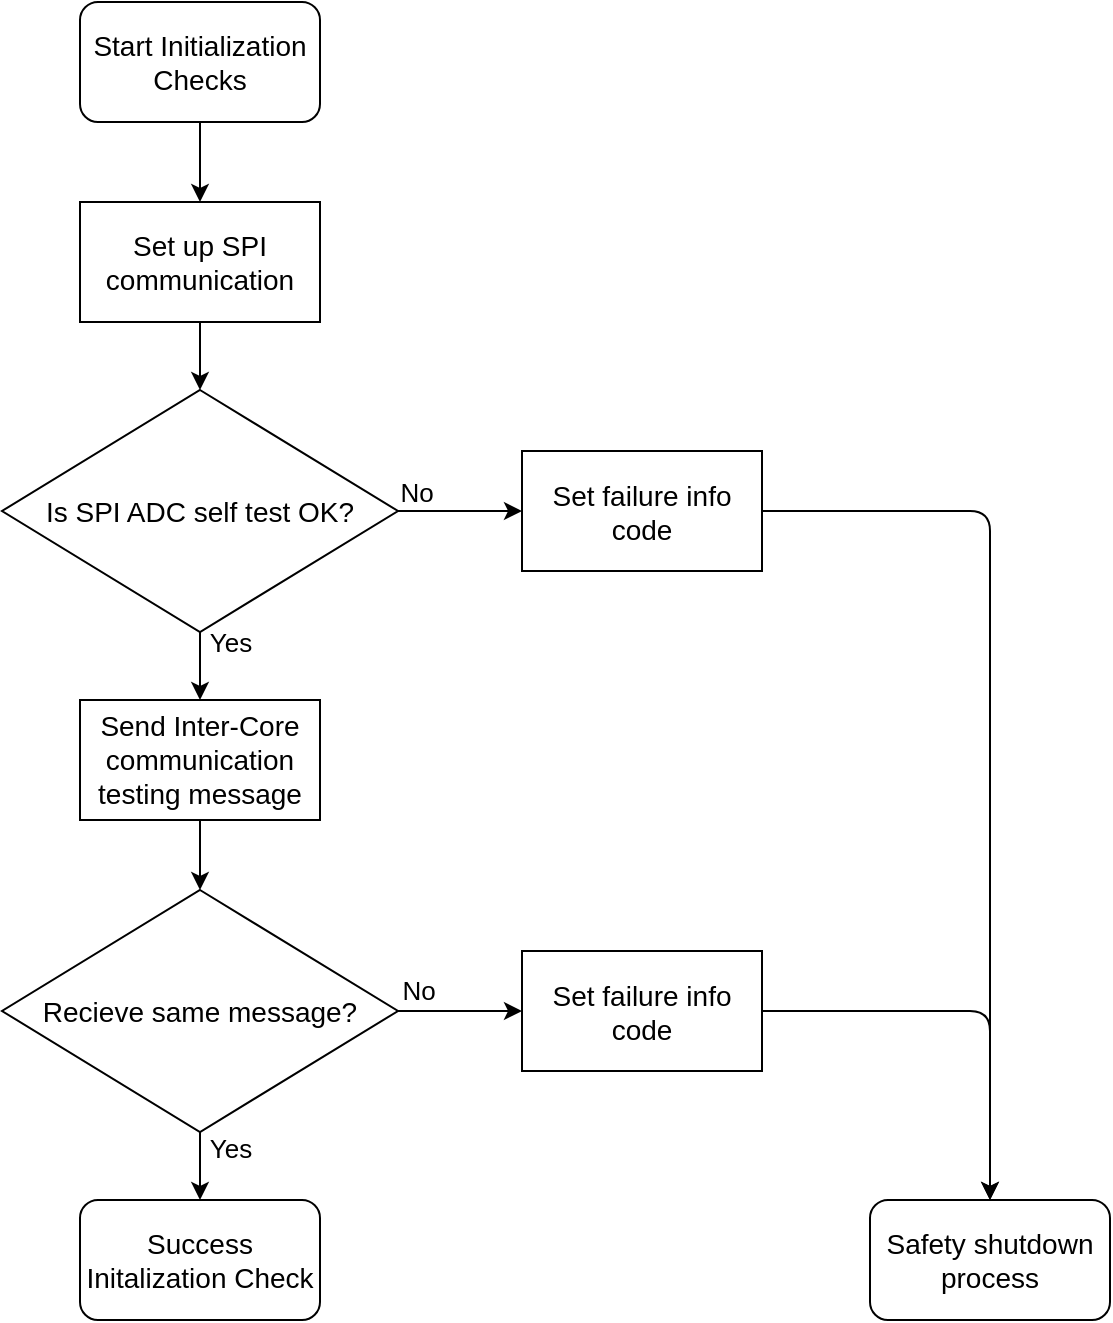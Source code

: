 <mxfile scale="3" border="0">
    <diagram id="LzTGRrPrDBO6Tm46XuKC" name="Page-1">
        <mxGraphModel dx="1511" dy="2076" grid="0" gridSize="10" guides="1" tooltips="1" connect="1" arrows="1" fold="1" page="0" pageScale="1" pageWidth="1600" pageHeight="1200" math="0" shadow="0">
            <root>
                <mxCell id="0"/>
                <mxCell id="1" parent="0"/>
                <mxCell id="362" style="edgeStyle=none;html=1;exitX=0.5;exitY=1;exitDx=0;exitDy=0;fontSize=14;" edge="1" parent="1" source="352" target="353">
                    <mxGeometry relative="1" as="geometry"/>
                </mxCell>
                <mxCell id="352" value="Start Initialization Checks" style="rounded=1;whiteSpace=wrap;html=1;fontSize=14;" vertex="1" parent="1">
                    <mxGeometry x="-309" y="-1048" width="120" height="60" as="geometry"/>
                </mxCell>
                <mxCell id="363" style="edgeStyle=none;html=1;exitX=0.5;exitY=1;exitDx=0;exitDy=0;fontSize=14;" edge="1" parent="1" source="353" target="357">
                    <mxGeometry relative="1" as="geometry"/>
                </mxCell>
                <mxCell id="353" value="Set up SPI communication" style="rounded=0;whiteSpace=wrap;html=1;fontSize=14;" vertex="1" parent="1">
                    <mxGeometry x="-309" y="-948" width="120" height="60" as="geometry"/>
                </mxCell>
                <mxCell id="365" style="edgeStyle=none;html=1;exitX=0.5;exitY=1;exitDx=0;exitDy=0;fontSize=14;" edge="1" parent="1" source="354" target="359">
                    <mxGeometry relative="1" as="geometry"/>
                </mxCell>
                <mxCell id="354" value="Send Inter-Core communication testing message" style="rounded=0;whiteSpace=wrap;html=1;fontSize=14;" vertex="1" parent="1">
                    <mxGeometry x="-309" y="-699" width="120" height="60" as="geometry"/>
                </mxCell>
                <mxCell id="356" value="Success Initalization Check" style="rounded=1;whiteSpace=wrap;html=1;fontSize=14;" vertex="1" parent="1">
                    <mxGeometry x="-309" y="-449" width="120" height="60" as="geometry"/>
                </mxCell>
                <mxCell id="364" style="edgeStyle=none;html=1;exitX=0.5;exitY=1;exitDx=0;exitDy=0;fontSize=14;" edge="1" parent="1" source="357" target="354">
                    <mxGeometry relative="1" as="geometry"/>
                </mxCell>
                <mxCell id="375" value="Yes" style="edgeLabel;html=1;align=center;verticalAlign=middle;resizable=0;points=[];fontSize=13;" vertex="1" connectable="0" parent="364">
                    <mxGeometry x="-0.534" relative="1" as="geometry">
                        <mxPoint x="15" y="-3" as="offset"/>
                    </mxGeometry>
                </mxCell>
                <mxCell id="370" style="edgeStyle=none;html=1;exitX=1;exitY=0.5;exitDx=0;exitDy=0;fontSize=14;" edge="1" parent="1" source="357" target="368">
                    <mxGeometry relative="1" as="geometry"/>
                </mxCell>
                <mxCell id="374" value="No" style="edgeLabel;html=1;align=center;verticalAlign=middle;resizable=0;points=[];fontSize=13;" vertex="1" connectable="0" parent="370">
                    <mxGeometry x="-0.097" y="1" relative="1" as="geometry">
                        <mxPoint x="-19" y="-9" as="offset"/>
                    </mxGeometry>
                </mxCell>
                <mxCell id="357" value="Is SPI ADC self test OK?" style="rhombus;whiteSpace=wrap;html=1;fontSize=14;" vertex="1" parent="1">
                    <mxGeometry x="-348" y="-854" width="198" height="121" as="geometry"/>
                </mxCell>
                <mxCell id="367" style="edgeStyle=none;html=1;exitX=0.5;exitY=1;exitDx=0;exitDy=0;fontSize=14;" edge="1" parent="1" source="359" target="356">
                    <mxGeometry relative="1" as="geometry"/>
                </mxCell>
                <mxCell id="377" value="&lt;font style=&quot;font-size: 13px;&quot;&gt;Yes&lt;/font&gt;" style="edgeLabel;html=1;align=center;verticalAlign=middle;resizable=0;points=[];" vertex="1" connectable="0" parent="367">
                    <mxGeometry x="-0.531" y="-1" relative="1" as="geometry">
                        <mxPoint x="16" as="offset"/>
                    </mxGeometry>
                </mxCell>
                <mxCell id="371" style="edgeStyle=none;html=1;exitX=1;exitY=0.5;exitDx=0;exitDy=0;fontSize=14;" edge="1" parent="1" source="359" target="369">
                    <mxGeometry relative="1" as="geometry"/>
                </mxCell>
                <mxCell id="376" value="&lt;font style=&quot;font-size: 13px;&quot;&gt;No&lt;/font&gt;" style="edgeLabel;html=1;align=center;verticalAlign=middle;resizable=0;points=[];" vertex="1" connectable="0" parent="371">
                    <mxGeometry x="-0.712" y="-1" relative="1" as="geometry">
                        <mxPoint x="1" y="-12" as="offset"/>
                    </mxGeometry>
                </mxCell>
                <mxCell id="359" value="&lt;span style=&quot;color: rgb(0, 0, 0);&quot;&gt;Recieve same message?&lt;/span&gt;" style="rhombus;whiteSpace=wrap;html=1;fontSize=14;" vertex="1" parent="1">
                    <mxGeometry x="-348" y="-604" width="198" height="121" as="geometry"/>
                </mxCell>
                <mxCell id="360" value="Safety shutdown process" style="rounded=1;whiteSpace=wrap;html=1;fontSize=14;" vertex="1" parent="1">
                    <mxGeometry x="86" y="-449" width="120" height="60" as="geometry"/>
                </mxCell>
                <mxCell id="373" style="edgeStyle=orthogonalEdgeStyle;html=1;exitX=1;exitY=0.5;exitDx=0;exitDy=0;entryX=0.5;entryY=0;entryDx=0;entryDy=0;fontSize=14;" edge="1" parent="1" source="368" target="360">
                    <mxGeometry relative="1" as="geometry">
                        <mxPoint x="172.4" y="-495.2" as="targetPoint"/>
                    </mxGeometry>
                </mxCell>
                <mxCell id="368" value="Set failure info code" style="rounded=0;whiteSpace=wrap;html=1;fontSize=14;" vertex="1" parent="1">
                    <mxGeometry x="-88" y="-823.5" width="120" height="60" as="geometry"/>
                </mxCell>
                <mxCell id="372" style="edgeStyle=orthogonalEdgeStyle;html=1;exitX=1;exitY=0.5;exitDx=0;exitDy=0;entryX=0.5;entryY=0;entryDx=0;entryDy=0;fontSize=14;" edge="1" parent="1" source="369" target="360">
                    <mxGeometry relative="1" as="geometry"/>
                </mxCell>
                <mxCell id="369" value="Set failure info code" style="rounded=0;whiteSpace=wrap;html=1;fontSize=14;" vertex="1" parent="1">
                    <mxGeometry x="-88" y="-573.5" width="120" height="60" as="geometry"/>
                </mxCell>
            </root>
        </mxGraphModel>
    </diagram>
</mxfile>